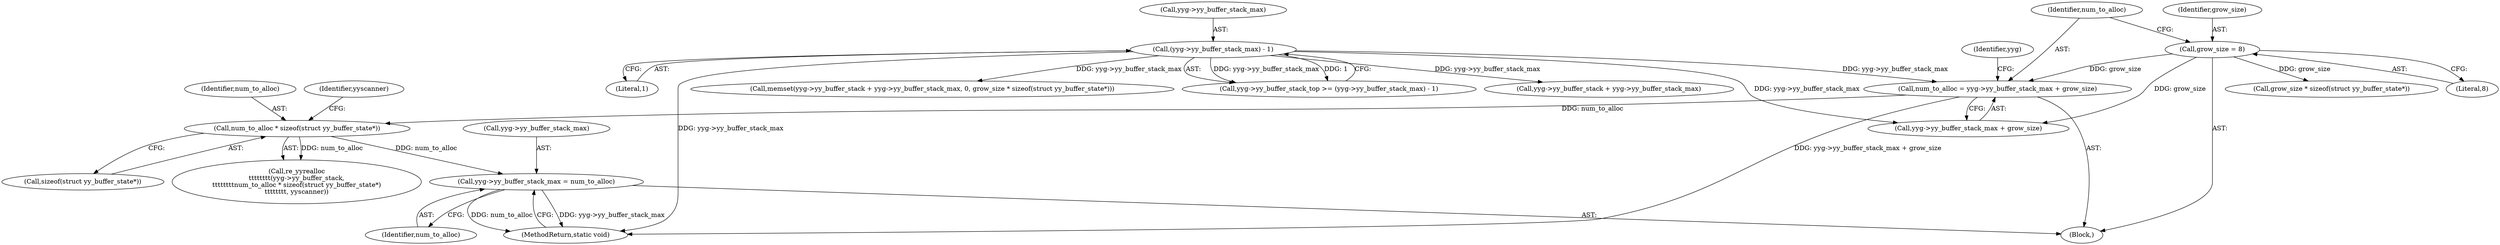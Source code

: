 digraph "0_yara_3119b232c9c453c98d8fa8b6ae4e37ba18117cd4@pointer" {
"1000220" [label="(Call,yyg->yy_buffer_stack_max = num_to_alloc)"];
"1000195" [label="(Call,num_to_alloc * sizeof(struct yy_buffer_state*))"];
"1000178" [label="(Call,num_to_alloc = yyg->yy_buffer_stack_max + grow_size)"];
"1000168" [label="(Call,(yyg->yy_buffer_stack_max) - 1)"];
"1000175" [label="(Call,grow_size = 8)"];
"1000178" [label="(Call,num_to_alloc = yyg->yy_buffer_stack_max + grow_size)"];
"1000195" [label="(Call,num_to_alloc * sizeof(struct yy_buffer_state*))"];
"1000216" [label="(Call,grow_size * sizeof(struct yy_buffer_state*))"];
"1000207" [label="(Call,memset(yyg->yy_buffer_stack + yyg->yy_buffer_stack_max, 0, grow_size * sizeof(struct yy_buffer_state*)))"];
"1000191" [label="(Call,re_yyrealloc\n\t\t\t\t\t\t\t\t(yyg->yy_buffer_stack,\n\t\t\t\t\t\t\t\tnum_to_alloc * sizeof(struct yy_buffer_state*)\n\t\t\t\t\t\t\t\t, yyscanner))"];
"1000197" [label="(Call,sizeof(struct yy_buffer_state*))"];
"1000169" [label="(Call,yyg->yy_buffer_stack_max)"];
"1000164" [label="(Call,yyg->yy_buffer_stack_top >= (yyg->yy_buffer_stack_max) - 1)"];
"1000221" [label="(Call,yyg->yy_buffer_stack_max)"];
"1000224" [label="(Identifier,num_to_alloc)"];
"1000180" [label="(Call,yyg->yy_buffer_stack_max + grow_size)"];
"1000196" [label="(Identifier,num_to_alloc)"];
"1000187" [label="(Identifier,yyg)"];
"1000208" [label="(Call,yyg->yy_buffer_stack + yyg->yy_buffer_stack_max)"];
"1000220" [label="(Call,yyg->yy_buffer_stack_max = num_to_alloc)"];
"1000179" [label="(Identifier,num_to_alloc)"];
"1000173" [label="(Block,)"];
"1000176" [label="(Identifier,grow_size)"];
"1000225" [label="(MethodReturn,static void)"];
"1000168" [label="(Call,(yyg->yy_buffer_stack_max) - 1)"];
"1000175" [label="(Call,grow_size = 8)"];
"1000199" [label="(Identifier,yyscanner)"];
"1000177" [label="(Literal,8)"];
"1000172" [label="(Literal,1)"];
"1000220" -> "1000173"  [label="AST: "];
"1000220" -> "1000224"  [label="CFG: "];
"1000221" -> "1000220"  [label="AST: "];
"1000224" -> "1000220"  [label="AST: "];
"1000225" -> "1000220"  [label="CFG: "];
"1000220" -> "1000225"  [label="DDG: yyg->yy_buffer_stack_max"];
"1000220" -> "1000225"  [label="DDG: num_to_alloc"];
"1000195" -> "1000220"  [label="DDG: num_to_alloc"];
"1000195" -> "1000191"  [label="AST: "];
"1000195" -> "1000197"  [label="CFG: "];
"1000196" -> "1000195"  [label="AST: "];
"1000197" -> "1000195"  [label="AST: "];
"1000199" -> "1000195"  [label="CFG: "];
"1000195" -> "1000191"  [label="DDG: num_to_alloc"];
"1000178" -> "1000195"  [label="DDG: num_to_alloc"];
"1000178" -> "1000173"  [label="AST: "];
"1000178" -> "1000180"  [label="CFG: "];
"1000179" -> "1000178"  [label="AST: "];
"1000180" -> "1000178"  [label="AST: "];
"1000187" -> "1000178"  [label="CFG: "];
"1000178" -> "1000225"  [label="DDG: yyg->yy_buffer_stack_max + grow_size"];
"1000168" -> "1000178"  [label="DDG: yyg->yy_buffer_stack_max"];
"1000175" -> "1000178"  [label="DDG: grow_size"];
"1000168" -> "1000164"  [label="AST: "];
"1000168" -> "1000172"  [label="CFG: "];
"1000169" -> "1000168"  [label="AST: "];
"1000172" -> "1000168"  [label="AST: "];
"1000164" -> "1000168"  [label="CFG: "];
"1000168" -> "1000225"  [label="DDG: yyg->yy_buffer_stack_max"];
"1000168" -> "1000164"  [label="DDG: yyg->yy_buffer_stack_max"];
"1000168" -> "1000164"  [label="DDG: 1"];
"1000168" -> "1000180"  [label="DDG: yyg->yy_buffer_stack_max"];
"1000168" -> "1000207"  [label="DDG: yyg->yy_buffer_stack_max"];
"1000168" -> "1000208"  [label="DDG: yyg->yy_buffer_stack_max"];
"1000175" -> "1000173"  [label="AST: "];
"1000175" -> "1000177"  [label="CFG: "];
"1000176" -> "1000175"  [label="AST: "];
"1000177" -> "1000175"  [label="AST: "];
"1000179" -> "1000175"  [label="CFG: "];
"1000175" -> "1000180"  [label="DDG: grow_size"];
"1000175" -> "1000216"  [label="DDG: grow_size"];
}
